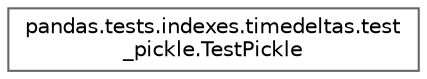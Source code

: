 digraph "Graphical Class Hierarchy"
{
 // LATEX_PDF_SIZE
  bgcolor="transparent";
  edge [fontname=Helvetica,fontsize=10,labelfontname=Helvetica,labelfontsize=10];
  node [fontname=Helvetica,fontsize=10,shape=box,height=0.2,width=0.4];
  rankdir="LR";
  Node0 [id="Node000000",label="pandas.tests.indexes.timedeltas.test\l_pickle.TestPickle",height=0.2,width=0.4,color="grey40", fillcolor="white", style="filled",URL="$db/dcf/classpandas_1_1tests_1_1indexes_1_1timedeltas_1_1test__pickle_1_1TestPickle.html",tooltip=" "];
}
